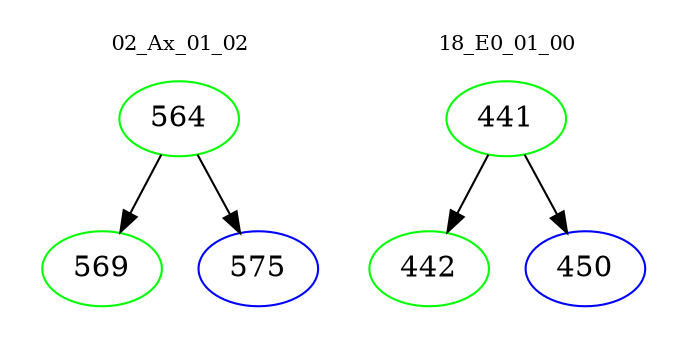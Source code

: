 digraph{
subgraph cluster_0 {
color = white
label = "02_Ax_01_02";
fontsize=10;
T0_564 [label="564", color="green"]
T0_564 -> T0_569 [color="black"]
T0_569 [label="569", color="green"]
T0_564 -> T0_575 [color="black"]
T0_575 [label="575", color="blue"]
}
subgraph cluster_1 {
color = white
label = "18_E0_01_00";
fontsize=10;
T1_441 [label="441", color="green"]
T1_441 -> T1_442 [color="black"]
T1_442 [label="442", color="green"]
T1_441 -> T1_450 [color="black"]
T1_450 [label="450", color="blue"]
}
}
